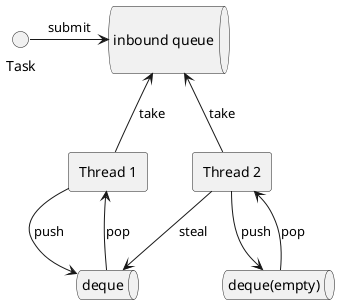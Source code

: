 @startuml

interface "Task" as t

queue "\ninbound queue\n" as iq

t -r-> iq :submit

rectangle "Thread 1" as th1

queue "deque" as d1

rectangle "Thread 2" as th2

queue "deque(empty)" as d2

th1 -u-> iq :take
th2 -u-> iq :take

th1 --> d1 :push
th1 <-- d1 :pop
th2 --> d2 :push
th2 <-- d2 :pop

th2 --> d1: steal









@enduml